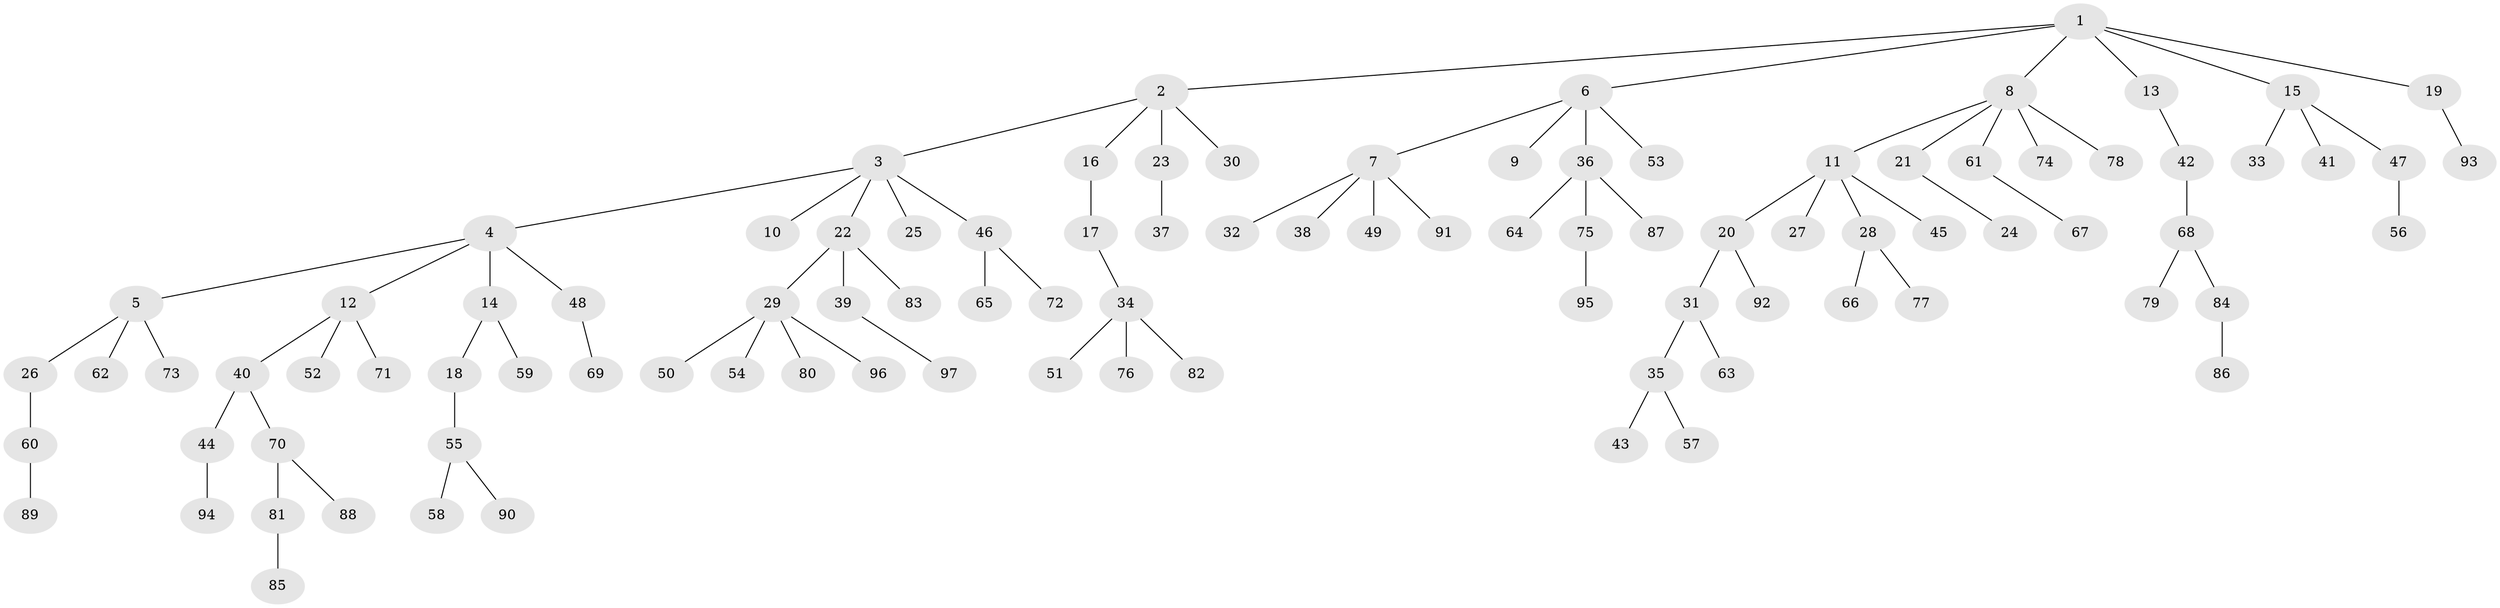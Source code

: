 // coarse degree distribution, {1: 0.7708333333333334, 4: 0.0625, 2: 0.14583333333333334, 31: 0.020833333333333332}
// Generated by graph-tools (version 1.1) at 2025/55/03/04/25 21:55:55]
// undirected, 97 vertices, 96 edges
graph export_dot {
graph [start="1"]
  node [color=gray90,style=filled];
  1;
  2;
  3;
  4;
  5;
  6;
  7;
  8;
  9;
  10;
  11;
  12;
  13;
  14;
  15;
  16;
  17;
  18;
  19;
  20;
  21;
  22;
  23;
  24;
  25;
  26;
  27;
  28;
  29;
  30;
  31;
  32;
  33;
  34;
  35;
  36;
  37;
  38;
  39;
  40;
  41;
  42;
  43;
  44;
  45;
  46;
  47;
  48;
  49;
  50;
  51;
  52;
  53;
  54;
  55;
  56;
  57;
  58;
  59;
  60;
  61;
  62;
  63;
  64;
  65;
  66;
  67;
  68;
  69;
  70;
  71;
  72;
  73;
  74;
  75;
  76;
  77;
  78;
  79;
  80;
  81;
  82;
  83;
  84;
  85;
  86;
  87;
  88;
  89;
  90;
  91;
  92;
  93;
  94;
  95;
  96;
  97;
  1 -- 2;
  1 -- 6;
  1 -- 8;
  1 -- 13;
  1 -- 15;
  1 -- 19;
  2 -- 3;
  2 -- 16;
  2 -- 23;
  2 -- 30;
  3 -- 4;
  3 -- 10;
  3 -- 22;
  3 -- 25;
  3 -- 46;
  4 -- 5;
  4 -- 12;
  4 -- 14;
  4 -- 48;
  5 -- 26;
  5 -- 62;
  5 -- 73;
  6 -- 7;
  6 -- 9;
  6 -- 36;
  6 -- 53;
  7 -- 32;
  7 -- 38;
  7 -- 49;
  7 -- 91;
  8 -- 11;
  8 -- 21;
  8 -- 61;
  8 -- 74;
  8 -- 78;
  11 -- 20;
  11 -- 27;
  11 -- 28;
  11 -- 45;
  12 -- 40;
  12 -- 52;
  12 -- 71;
  13 -- 42;
  14 -- 18;
  14 -- 59;
  15 -- 33;
  15 -- 41;
  15 -- 47;
  16 -- 17;
  17 -- 34;
  18 -- 55;
  19 -- 93;
  20 -- 31;
  20 -- 92;
  21 -- 24;
  22 -- 29;
  22 -- 39;
  22 -- 83;
  23 -- 37;
  26 -- 60;
  28 -- 66;
  28 -- 77;
  29 -- 50;
  29 -- 54;
  29 -- 80;
  29 -- 96;
  31 -- 35;
  31 -- 63;
  34 -- 51;
  34 -- 76;
  34 -- 82;
  35 -- 43;
  35 -- 57;
  36 -- 64;
  36 -- 75;
  36 -- 87;
  39 -- 97;
  40 -- 44;
  40 -- 70;
  42 -- 68;
  44 -- 94;
  46 -- 65;
  46 -- 72;
  47 -- 56;
  48 -- 69;
  55 -- 58;
  55 -- 90;
  60 -- 89;
  61 -- 67;
  68 -- 79;
  68 -- 84;
  70 -- 81;
  70 -- 88;
  75 -- 95;
  81 -- 85;
  84 -- 86;
}
